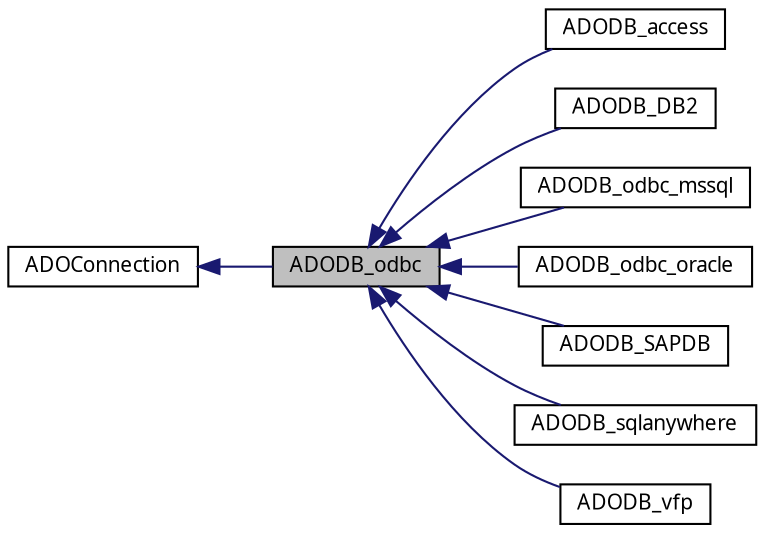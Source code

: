 digraph G
{
  bgcolor="transparent";
  edge [fontname="FreeSans.ttf",fontsize=10,labelfontname="FreeSans.ttf",labelfontsize=10];
  node [fontname="FreeSans.ttf",fontsize=10,shape=record];
  rankdir=LR;
  Node1 [label="ADODB_odbc",height=0.2,width=0.4,color="black", fillcolor="grey75", style="filled" fontcolor="black"];
  Node2 -> Node1 [dir=back,color="midnightblue",fontsize=10,style="solid",fontname="FreeSans.ttf"];
  Node2 [label="ADOConnection",height=0.2,width=0.4,color="black",URL="$class_a_d_o_connection.html"];
  Node1 -> Node3 [dir=back,color="midnightblue",fontsize=10,style="solid",fontname="FreeSans.ttf"];
  Node3 [label="ADODB_access",height=0.2,width=0.4,color="black",URL="$class_a_d_o_d_b__access.html"];
  Node1 -> Node4 [dir=back,color="midnightblue",fontsize=10,style="solid",fontname="FreeSans.ttf"];
  Node4 [label="ADODB_DB2",height=0.2,width=0.4,color="black",URL="$class_a_d_o_d_b___d_b2.html"];
  Node1 -> Node5 [dir=back,color="midnightblue",fontsize=10,style="solid",fontname="FreeSans.ttf"];
  Node5 [label="ADODB_odbc_mssql",height=0.2,width=0.4,color="black",URL="$class_a_d_o_d_b__odbc__mssql.html"];
  Node1 -> Node6 [dir=back,color="midnightblue",fontsize=10,style="solid",fontname="FreeSans.ttf"];
  Node6 [label="ADODB_odbc_oracle",height=0.2,width=0.4,color="black",URL="$class_a_d_o_d_b__odbc__oracle.html"];
  Node1 -> Node7 [dir=back,color="midnightblue",fontsize=10,style="solid",fontname="FreeSans.ttf"];
  Node7 [label="ADODB_SAPDB",height=0.2,width=0.4,color="black",URL="$class_a_d_o_d_b___s_a_p_d_b.html"];
  Node1 -> Node8 [dir=back,color="midnightblue",fontsize=10,style="solid",fontname="FreeSans.ttf"];
  Node8 [label="ADODB_sqlanywhere",height=0.2,width=0.4,color="black",URL="$class_a_d_o_d_b__sqlanywhere.html"];
  Node1 -> Node9 [dir=back,color="midnightblue",fontsize=10,style="solid",fontname="FreeSans.ttf"];
  Node9 [label="ADODB_vfp",height=0.2,width=0.4,color="black",URL="$class_a_d_o_d_b__vfp.html"];
}
